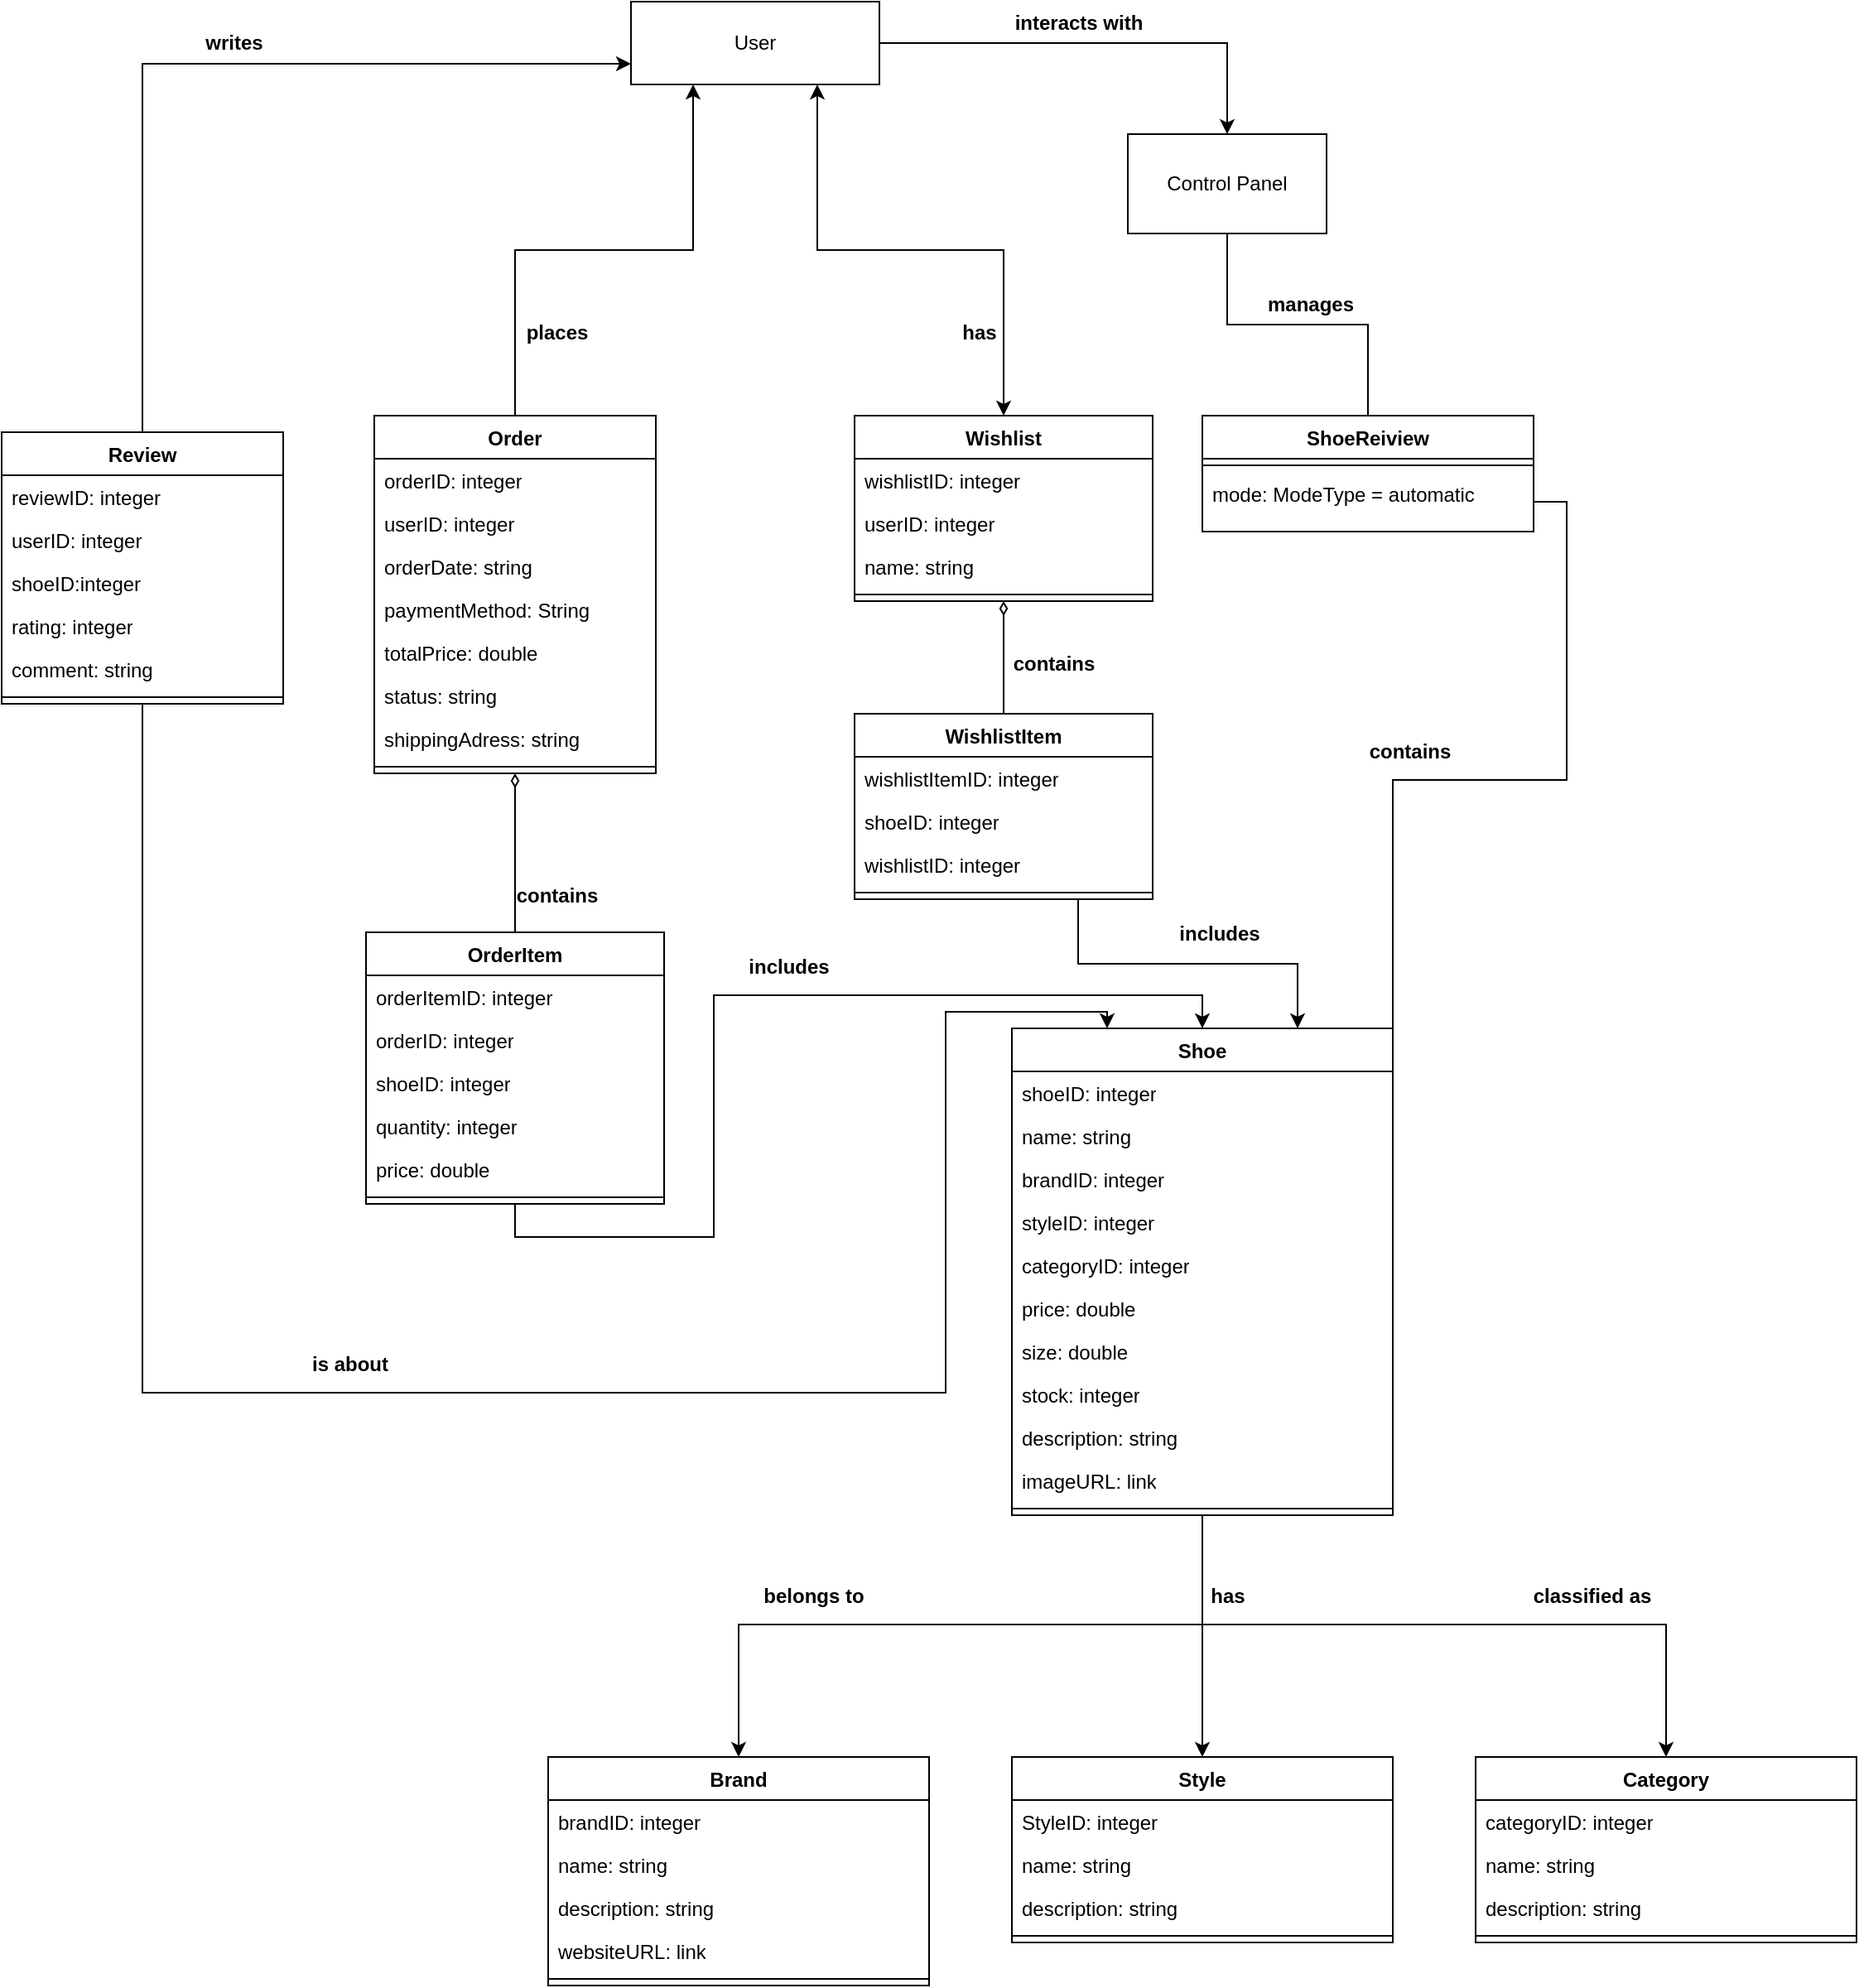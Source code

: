 <mxfile version="24.7.17">
  <diagram name="Page-1" id="9VhmyBUFAO19ocuD53nF">
    <mxGraphModel dx="2350" dy="1987" grid="1" gridSize="10" guides="1" tooltips="1" connect="1" arrows="1" fold="1" page="1" pageScale="1" pageWidth="850" pageHeight="1100" math="0" shadow="0">
      <root>
        <mxCell id="0" />
        <mxCell id="1" parent="0" />
        <mxCell id="RlhDyXideOK6bDhG_cvw-81" style="edgeStyle=orthogonalEdgeStyle;rounded=0;orthogonalLoop=1;jettySize=auto;html=1;exitX=0.25;exitY=1;exitDx=0;exitDy=0;entryX=0.5;entryY=0;entryDx=0;entryDy=0;endArrow=none;endFill=0;startArrow=classic;startFill=1;" parent="1" source="-eJ3-dVq9bIHFd1tNoxL-2" target="RlhDyXideOK6bDhG_cvw-75" edge="1">
          <mxGeometry relative="1" as="geometry" />
        </mxCell>
        <mxCell id="RlhDyXideOK6bDhG_cvw-82" style="edgeStyle=orthogonalEdgeStyle;rounded=0;orthogonalLoop=1;jettySize=auto;html=1;exitX=0.75;exitY=1;exitDx=0;exitDy=0;entryX=0.5;entryY=0;entryDx=0;entryDy=0;endArrow=classic;endFill=1;startArrow=classic;startFill=1;" parent="1" source="-eJ3-dVq9bIHFd1tNoxL-2" target="RlhDyXideOK6bDhG_cvw-69" edge="1">
          <mxGeometry relative="1" as="geometry" />
        </mxCell>
        <mxCell id="RlhDyXideOK6bDhG_cvw-127" style="edgeStyle=orthogonalEdgeStyle;rounded=0;orthogonalLoop=1;jettySize=auto;html=1;exitX=0;exitY=0.75;exitDx=0;exitDy=0;entryX=0.5;entryY=0;entryDx=0;entryDy=0;endArrow=none;endFill=0;startArrow=classic;startFill=1;" parent="1" source="-eJ3-dVq9bIHFd1tNoxL-2" target="RlhDyXideOK6bDhG_cvw-118" edge="1">
          <mxGeometry relative="1" as="geometry" />
        </mxCell>
        <mxCell id="RlhDyXideOK6bDhG_cvw-144" style="edgeStyle=orthogonalEdgeStyle;rounded=0;orthogonalLoop=1;jettySize=auto;html=1;exitX=1;exitY=0.5;exitDx=0;exitDy=0;entryX=0.5;entryY=0;entryDx=0;entryDy=0;" parent="1" source="-eJ3-dVq9bIHFd1tNoxL-2" target="-eJ3-dVq9bIHFd1tNoxL-3" edge="1">
          <mxGeometry relative="1" as="geometry" />
        </mxCell>
        <mxCell id="-eJ3-dVq9bIHFd1tNoxL-2" value="User" style="rounded=0;whiteSpace=wrap;html=1;" parent="1" vertex="1">
          <mxGeometry x="-190" y="-770" width="150" height="50" as="geometry" />
        </mxCell>
        <mxCell id="-eJ3-dVq9bIHFd1tNoxL-9" style="edgeStyle=orthogonalEdgeStyle;rounded=0;orthogonalLoop=1;jettySize=auto;html=1;exitX=0.5;exitY=1;exitDx=0;exitDy=0;entryX=0.5;entryY=0;entryDx=0;entryDy=0;endArrow=none;endFill=0;" parent="1" source="-eJ3-dVq9bIHFd1tNoxL-3" target="-eJ3-dVq9bIHFd1tNoxL-5" edge="1">
          <mxGeometry relative="1" as="geometry" />
        </mxCell>
        <mxCell id="-eJ3-dVq9bIHFd1tNoxL-3" value="Control Panel" style="rounded=0;whiteSpace=wrap;html=1;" parent="1" vertex="1">
          <mxGeometry x="110" y="-690" width="120" height="60" as="geometry" />
        </mxCell>
        <mxCell id="-eJ3-dVq9bIHFd1tNoxL-5" value="ShoeReiview" style="swimlane;fontStyle=1;align=center;verticalAlign=top;childLayout=stackLayout;horizontal=1;startSize=26;horizontalStack=0;resizeParent=1;resizeParentMax=0;resizeLast=0;collapsible=1;marginBottom=0;whiteSpace=wrap;html=1;" parent="1" vertex="1">
          <mxGeometry x="155" y="-520" width="200" height="70" as="geometry" />
        </mxCell>
        <mxCell id="-eJ3-dVq9bIHFd1tNoxL-7" value="" style="line;strokeWidth=1;fillColor=none;align=left;verticalAlign=middle;spacingTop=-1;spacingLeft=3;spacingRight=3;rotatable=0;labelPosition=right;points=[];portConstraint=eastwest;strokeColor=inherit;" parent="-eJ3-dVq9bIHFd1tNoxL-5" vertex="1">
          <mxGeometry y="26" width="200" height="8" as="geometry" />
        </mxCell>
        <mxCell id="-eJ3-dVq9bIHFd1tNoxL-8" value="mode: ModeType = automatic" style="text;strokeColor=none;fillColor=none;align=left;verticalAlign=top;spacingLeft=4;spacingRight=4;overflow=hidden;rotatable=0;points=[[0,0.5],[1,0.5]];portConstraint=eastwest;whiteSpace=wrap;html=1;" parent="-eJ3-dVq9bIHFd1tNoxL-5" vertex="1">
          <mxGeometry y="34" width="200" height="36" as="geometry" />
        </mxCell>
        <mxCell id="RlhDyXideOK6bDhG_cvw-59" style="edgeStyle=orthogonalEdgeStyle;rounded=0;orthogonalLoop=1;jettySize=auto;html=1;exitX=0.5;exitY=1;exitDx=0;exitDy=0;entryX=0.5;entryY=0;entryDx=0;entryDy=0;" parent="1" source="RlhDyXideOK6bDhG_cvw-4" target="RlhDyXideOK6bDhG_cvw-47" edge="1">
          <mxGeometry relative="1" as="geometry">
            <Array as="points">
              <mxPoint x="155" y="210" />
              <mxPoint x="-125" y="210" />
            </Array>
          </mxGeometry>
        </mxCell>
        <mxCell id="RlhDyXideOK6bDhG_cvw-60" style="edgeStyle=orthogonalEdgeStyle;rounded=0;orthogonalLoop=1;jettySize=auto;html=1;exitX=0.5;exitY=1;exitDx=0;exitDy=0;entryX=0.5;entryY=0;entryDx=0;entryDy=0;" parent="1" source="RlhDyXideOK6bDhG_cvw-4" target="RlhDyXideOK6bDhG_cvw-35" edge="1">
          <mxGeometry relative="1" as="geometry" />
        </mxCell>
        <mxCell id="RlhDyXideOK6bDhG_cvw-61" style="edgeStyle=orthogonalEdgeStyle;rounded=0;orthogonalLoop=1;jettySize=auto;html=1;exitX=0.5;exitY=1;exitDx=0;exitDy=0;entryX=0.5;entryY=0;entryDx=0;entryDy=0;" parent="1" source="RlhDyXideOK6bDhG_cvw-4" target="RlhDyXideOK6bDhG_cvw-23" edge="1">
          <mxGeometry relative="1" as="geometry">
            <Array as="points">
              <mxPoint x="155" y="210" />
              <mxPoint x="435" y="210" />
            </Array>
          </mxGeometry>
        </mxCell>
        <mxCell id="RlhDyXideOK6bDhG_cvw-135" style="edgeStyle=orthogonalEdgeStyle;rounded=0;orthogonalLoop=1;jettySize=auto;html=1;exitX=1;exitY=0;exitDx=0;exitDy=0;entryX=1;entryY=0.5;entryDx=0;entryDy=0;endArrow=none;endFill=0;startArrow=none;startFill=0;" parent="1" source="RlhDyXideOK6bDhG_cvw-4" target="-eJ3-dVq9bIHFd1tNoxL-8" edge="1">
          <mxGeometry relative="1" as="geometry" />
        </mxCell>
        <mxCell id="RlhDyXideOK6bDhG_cvw-4" value="Shoe" style="swimlane;fontStyle=1;align=center;verticalAlign=top;childLayout=stackLayout;horizontal=1;startSize=26;horizontalStack=0;resizeParent=1;resizeParentMax=0;resizeLast=0;collapsible=1;marginBottom=0;whiteSpace=wrap;html=1;" parent="1" vertex="1">
          <mxGeometry x="40" y="-150" width="230" height="294" as="geometry" />
        </mxCell>
        <mxCell id="RlhDyXideOK6bDhG_cvw-5" value="shoeID: integer" style="text;strokeColor=none;fillColor=none;align=left;verticalAlign=top;spacingLeft=4;spacingRight=4;overflow=hidden;rotatable=0;points=[[0,0.5],[1,0.5]];portConstraint=eastwest;whiteSpace=wrap;html=1;" parent="RlhDyXideOK6bDhG_cvw-4" vertex="1">
          <mxGeometry y="26" width="230" height="26" as="geometry" />
        </mxCell>
        <mxCell id="RlhDyXideOK6bDhG_cvw-13" value="name: string" style="text;strokeColor=none;fillColor=none;align=left;verticalAlign=top;spacingLeft=4;spacingRight=4;overflow=hidden;rotatable=0;points=[[0,0.5],[1,0.5]];portConstraint=eastwest;whiteSpace=wrap;html=1;" parent="RlhDyXideOK6bDhG_cvw-4" vertex="1">
          <mxGeometry y="52" width="230" height="26" as="geometry" />
        </mxCell>
        <mxCell id="RlhDyXideOK6bDhG_cvw-14" value="brandID: integer" style="text;strokeColor=none;fillColor=none;align=left;verticalAlign=top;spacingLeft=4;spacingRight=4;overflow=hidden;rotatable=0;points=[[0,0.5],[1,0.5]];portConstraint=eastwest;whiteSpace=wrap;html=1;" parent="RlhDyXideOK6bDhG_cvw-4" vertex="1">
          <mxGeometry y="78" width="230" height="26" as="geometry" />
        </mxCell>
        <mxCell id="RlhDyXideOK6bDhG_cvw-15" value="styleID: integer" style="text;strokeColor=none;fillColor=none;align=left;verticalAlign=top;spacingLeft=4;spacingRight=4;overflow=hidden;rotatable=0;points=[[0,0.5],[1,0.5]];portConstraint=eastwest;whiteSpace=wrap;html=1;" parent="RlhDyXideOK6bDhG_cvw-4" vertex="1">
          <mxGeometry y="104" width="230" height="26" as="geometry" />
        </mxCell>
        <mxCell id="RlhDyXideOK6bDhG_cvw-16" value="categoryID: integer" style="text;strokeColor=none;fillColor=none;align=left;verticalAlign=top;spacingLeft=4;spacingRight=4;overflow=hidden;rotatable=0;points=[[0,0.5],[1,0.5]];portConstraint=eastwest;whiteSpace=wrap;html=1;" parent="RlhDyXideOK6bDhG_cvw-4" vertex="1">
          <mxGeometry y="130" width="230" height="26" as="geometry" />
        </mxCell>
        <mxCell id="RlhDyXideOK6bDhG_cvw-17" value="price: double" style="text;strokeColor=none;fillColor=none;align=left;verticalAlign=top;spacingLeft=4;spacingRight=4;overflow=hidden;rotatable=0;points=[[0,0.5],[1,0.5]];portConstraint=eastwest;whiteSpace=wrap;html=1;" parent="RlhDyXideOK6bDhG_cvw-4" vertex="1">
          <mxGeometry y="156" width="230" height="26" as="geometry" />
        </mxCell>
        <mxCell id="RlhDyXideOK6bDhG_cvw-18" value="size: double" style="text;strokeColor=none;fillColor=none;align=left;verticalAlign=top;spacingLeft=4;spacingRight=4;overflow=hidden;rotatable=0;points=[[0,0.5],[1,0.5]];portConstraint=eastwest;whiteSpace=wrap;html=1;" parent="RlhDyXideOK6bDhG_cvw-4" vertex="1">
          <mxGeometry y="182" width="230" height="26" as="geometry" />
        </mxCell>
        <mxCell id="RlhDyXideOK6bDhG_cvw-19" value="stock: integer" style="text;strokeColor=none;fillColor=none;align=left;verticalAlign=top;spacingLeft=4;spacingRight=4;overflow=hidden;rotatable=0;points=[[0,0.5],[1,0.5]];portConstraint=eastwest;whiteSpace=wrap;html=1;" parent="RlhDyXideOK6bDhG_cvw-4" vertex="1">
          <mxGeometry y="208" width="230" height="26" as="geometry" />
        </mxCell>
        <mxCell id="RlhDyXideOK6bDhG_cvw-20" value="description: string" style="text;strokeColor=none;fillColor=none;align=left;verticalAlign=top;spacingLeft=4;spacingRight=4;overflow=hidden;rotatable=0;points=[[0,0.5],[1,0.5]];portConstraint=eastwest;whiteSpace=wrap;html=1;" parent="RlhDyXideOK6bDhG_cvw-4" vertex="1">
          <mxGeometry y="234" width="230" height="26" as="geometry" />
        </mxCell>
        <mxCell id="RlhDyXideOK6bDhG_cvw-21" value="imageURL: link" style="text;strokeColor=none;fillColor=none;align=left;verticalAlign=top;spacingLeft=4;spacingRight=4;overflow=hidden;rotatable=0;points=[[0,0.5],[1,0.5]];portConstraint=eastwest;whiteSpace=wrap;html=1;" parent="RlhDyXideOK6bDhG_cvw-4" vertex="1">
          <mxGeometry y="260" width="230" height="26" as="geometry" />
        </mxCell>
        <mxCell id="RlhDyXideOK6bDhG_cvw-6" value="" style="line;strokeWidth=1;fillColor=none;align=left;verticalAlign=middle;spacingTop=-1;spacingLeft=3;spacingRight=3;rotatable=0;labelPosition=right;points=[];portConstraint=eastwest;strokeColor=inherit;" parent="RlhDyXideOK6bDhG_cvw-4" vertex="1">
          <mxGeometry y="286" width="230" height="8" as="geometry" />
        </mxCell>
        <mxCell id="RlhDyXideOK6bDhG_cvw-9" value="contains" style="text;align=center;fontStyle=1;verticalAlign=middle;spacingLeft=3;spacingRight=3;strokeColor=none;rotatable=0;points=[[0,0.5],[1,0.5]];portConstraint=eastwest;html=1;" parent="1" vertex="1">
          <mxGeometry x="240" y="-330" width="80" height="26" as="geometry" />
        </mxCell>
        <mxCell id="RlhDyXideOK6bDhG_cvw-11" value="manages" style="text;align=center;fontStyle=1;verticalAlign=middle;spacingLeft=3;spacingRight=3;strokeColor=none;rotatable=0;points=[[0,0.5],[1,0.5]];portConstraint=eastwest;html=1;" parent="1" vertex="1">
          <mxGeometry x="180" y="-600" width="80" height="26" as="geometry" />
        </mxCell>
        <mxCell id="RlhDyXideOK6bDhG_cvw-23" value="Category" style="swimlane;fontStyle=1;align=center;verticalAlign=top;childLayout=stackLayout;horizontal=1;startSize=26;horizontalStack=0;resizeParent=1;resizeParentMax=0;resizeLast=0;collapsible=1;marginBottom=0;whiteSpace=wrap;html=1;" parent="1" vertex="1">
          <mxGeometry x="320" y="290" width="230" height="112" as="geometry" />
        </mxCell>
        <mxCell id="RlhDyXideOK6bDhG_cvw-24" value="categoryID: integer" style="text;strokeColor=none;fillColor=none;align=left;verticalAlign=top;spacingLeft=4;spacingRight=4;overflow=hidden;rotatable=0;points=[[0,0.5],[1,0.5]];portConstraint=eastwest;whiteSpace=wrap;html=1;" parent="RlhDyXideOK6bDhG_cvw-23" vertex="1">
          <mxGeometry y="26" width="230" height="26" as="geometry" />
        </mxCell>
        <mxCell id="RlhDyXideOK6bDhG_cvw-25" value="name: string" style="text;strokeColor=none;fillColor=none;align=left;verticalAlign=top;spacingLeft=4;spacingRight=4;overflow=hidden;rotatable=0;points=[[0,0.5],[1,0.5]];portConstraint=eastwest;whiteSpace=wrap;html=1;" parent="RlhDyXideOK6bDhG_cvw-23" vertex="1">
          <mxGeometry y="52" width="230" height="26" as="geometry" />
        </mxCell>
        <mxCell id="RlhDyXideOK6bDhG_cvw-32" value="description: string" style="text;strokeColor=none;fillColor=none;align=left;verticalAlign=top;spacingLeft=4;spacingRight=4;overflow=hidden;rotatable=0;points=[[0,0.5],[1,0.5]];portConstraint=eastwest;whiteSpace=wrap;html=1;" parent="RlhDyXideOK6bDhG_cvw-23" vertex="1">
          <mxGeometry y="78" width="230" height="26" as="geometry" />
        </mxCell>
        <mxCell id="RlhDyXideOK6bDhG_cvw-34" value="" style="line;strokeWidth=1;fillColor=none;align=left;verticalAlign=middle;spacingTop=-1;spacingLeft=3;spacingRight=3;rotatable=0;labelPosition=right;points=[];portConstraint=eastwest;strokeColor=inherit;" parent="RlhDyXideOK6bDhG_cvw-23" vertex="1">
          <mxGeometry y="104" width="230" height="8" as="geometry" />
        </mxCell>
        <mxCell id="RlhDyXideOK6bDhG_cvw-35" value="Style" style="swimlane;fontStyle=1;align=center;verticalAlign=top;childLayout=stackLayout;horizontal=1;startSize=26;horizontalStack=0;resizeParent=1;resizeParentMax=0;resizeLast=0;collapsible=1;marginBottom=0;whiteSpace=wrap;html=1;" parent="1" vertex="1">
          <mxGeometry x="40" y="290" width="230" height="112" as="geometry" />
        </mxCell>
        <mxCell id="RlhDyXideOK6bDhG_cvw-36" value="StyleID: integer" style="text;strokeColor=none;fillColor=none;align=left;verticalAlign=top;spacingLeft=4;spacingRight=4;overflow=hidden;rotatable=0;points=[[0,0.5],[1,0.5]];portConstraint=eastwest;whiteSpace=wrap;html=1;" parent="RlhDyXideOK6bDhG_cvw-35" vertex="1">
          <mxGeometry y="26" width="230" height="26" as="geometry" />
        </mxCell>
        <mxCell id="RlhDyXideOK6bDhG_cvw-37" value="name: string" style="text;strokeColor=none;fillColor=none;align=left;verticalAlign=top;spacingLeft=4;spacingRight=4;overflow=hidden;rotatable=0;points=[[0,0.5],[1,0.5]];portConstraint=eastwest;whiteSpace=wrap;html=1;" parent="RlhDyXideOK6bDhG_cvw-35" vertex="1">
          <mxGeometry y="52" width="230" height="26" as="geometry" />
        </mxCell>
        <mxCell id="RlhDyXideOK6bDhG_cvw-38" value="description: string" style="text;strokeColor=none;fillColor=none;align=left;verticalAlign=top;spacingLeft=4;spacingRight=4;overflow=hidden;rotatable=0;points=[[0,0.5],[1,0.5]];portConstraint=eastwest;whiteSpace=wrap;html=1;" parent="RlhDyXideOK6bDhG_cvw-35" vertex="1">
          <mxGeometry y="78" width="230" height="26" as="geometry" />
        </mxCell>
        <mxCell id="RlhDyXideOK6bDhG_cvw-46" value="" style="line;strokeWidth=1;fillColor=none;align=left;verticalAlign=middle;spacingTop=-1;spacingLeft=3;spacingRight=3;rotatable=0;labelPosition=right;points=[];portConstraint=eastwest;strokeColor=inherit;" parent="RlhDyXideOK6bDhG_cvw-35" vertex="1">
          <mxGeometry y="104" width="230" height="8" as="geometry" />
        </mxCell>
        <mxCell id="RlhDyXideOK6bDhG_cvw-47" value="Brand" style="swimlane;fontStyle=1;align=center;verticalAlign=top;childLayout=stackLayout;horizontal=1;startSize=26;horizontalStack=0;resizeParent=1;resizeParentMax=0;resizeLast=0;collapsible=1;marginBottom=0;whiteSpace=wrap;html=1;" parent="1" vertex="1">
          <mxGeometry x="-240" y="290" width="230" height="138" as="geometry" />
        </mxCell>
        <mxCell id="RlhDyXideOK6bDhG_cvw-48" value="brandID: integer&amp;nbsp;" style="text;strokeColor=none;fillColor=none;align=left;verticalAlign=top;spacingLeft=4;spacingRight=4;overflow=hidden;rotatable=0;points=[[0,0.5],[1,0.5]];portConstraint=eastwest;whiteSpace=wrap;html=1;" parent="RlhDyXideOK6bDhG_cvw-47" vertex="1">
          <mxGeometry y="26" width="230" height="26" as="geometry" />
        </mxCell>
        <mxCell id="RlhDyXideOK6bDhG_cvw-49" value="name: string" style="text;strokeColor=none;fillColor=none;align=left;verticalAlign=top;spacingLeft=4;spacingRight=4;overflow=hidden;rotatable=0;points=[[0,0.5],[1,0.5]];portConstraint=eastwest;whiteSpace=wrap;html=1;" parent="RlhDyXideOK6bDhG_cvw-47" vertex="1">
          <mxGeometry y="52" width="230" height="26" as="geometry" />
        </mxCell>
        <mxCell id="RlhDyXideOK6bDhG_cvw-50" value="description: string" style="text;strokeColor=none;fillColor=none;align=left;verticalAlign=top;spacingLeft=4;spacingRight=4;overflow=hidden;rotatable=0;points=[[0,0.5],[1,0.5]];portConstraint=eastwest;whiteSpace=wrap;html=1;" parent="RlhDyXideOK6bDhG_cvw-47" vertex="1">
          <mxGeometry y="78" width="230" height="26" as="geometry" />
        </mxCell>
        <mxCell id="RlhDyXideOK6bDhG_cvw-51" value="websiteURL: link" style="text;strokeColor=none;fillColor=none;align=left;verticalAlign=top;spacingLeft=4;spacingRight=4;overflow=hidden;rotatable=0;points=[[0,0.5],[1,0.5]];portConstraint=eastwest;whiteSpace=wrap;html=1;" parent="RlhDyXideOK6bDhG_cvw-47" vertex="1">
          <mxGeometry y="104" width="230" height="26" as="geometry" />
        </mxCell>
        <mxCell id="RlhDyXideOK6bDhG_cvw-58" value="" style="line;strokeWidth=1;fillColor=none;align=left;verticalAlign=middle;spacingTop=-1;spacingLeft=3;spacingRight=3;rotatable=0;labelPosition=right;points=[];portConstraint=eastwest;strokeColor=inherit;" parent="RlhDyXideOK6bDhG_cvw-47" vertex="1">
          <mxGeometry y="130" width="230" height="8" as="geometry" />
        </mxCell>
        <mxCell id="RlhDyXideOK6bDhG_cvw-62" value="has" style="text;align=center;fontStyle=1;verticalAlign=middle;spacingLeft=3;spacingRight=3;strokeColor=none;rotatable=0;points=[[0,0.5],[1,0.5]];portConstraint=eastwest;html=1;" parent="1" vertex="1">
          <mxGeometry x="130" y="180" width="80" height="26" as="geometry" />
        </mxCell>
        <mxCell id="RlhDyXideOK6bDhG_cvw-63" value="belongs to" style="text;align=center;fontStyle=1;verticalAlign=middle;spacingLeft=3;spacingRight=3;strokeColor=none;rotatable=0;points=[[0,0.5],[1,0.5]];portConstraint=eastwest;html=1;" parent="1" vertex="1">
          <mxGeometry x="-120" y="180" width="80" height="26" as="geometry" />
        </mxCell>
        <mxCell id="RlhDyXideOK6bDhG_cvw-64" value="classified as" style="text;align=center;fontStyle=1;verticalAlign=middle;spacingLeft=3;spacingRight=3;strokeColor=none;rotatable=0;points=[[0,0.5],[1,0.5]];portConstraint=eastwest;html=1;" parent="1" vertex="1">
          <mxGeometry x="350" y="180" width="80" height="26" as="geometry" />
        </mxCell>
        <mxCell id="RlhDyXideOK6bDhG_cvw-98" style="edgeStyle=orthogonalEdgeStyle;rounded=0;orthogonalLoop=1;jettySize=auto;html=1;exitX=0.5;exitY=1;exitDx=0;exitDy=0;entryX=0.5;entryY=0;entryDx=0;entryDy=0;endArrow=none;endFill=0;startArrow=diamondThin;startFill=0;" parent="1" source="RlhDyXideOK6bDhG_cvw-69" target="RlhDyXideOK6bDhG_cvw-93" edge="1">
          <mxGeometry relative="1" as="geometry" />
        </mxCell>
        <mxCell id="RlhDyXideOK6bDhG_cvw-69" value="Wishlist" style="swimlane;fontStyle=1;align=center;verticalAlign=top;childLayout=stackLayout;horizontal=1;startSize=26;horizontalStack=0;resizeParent=1;resizeParentMax=0;resizeLast=0;collapsible=1;marginBottom=0;whiteSpace=wrap;html=1;" parent="1" vertex="1">
          <mxGeometry x="-55" y="-520" width="180" height="112" as="geometry" />
        </mxCell>
        <mxCell id="RlhDyXideOK6bDhG_cvw-70" value="wishlistID: integer" style="text;strokeColor=none;fillColor=none;align=left;verticalAlign=top;spacingLeft=4;spacingRight=4;overflow=hidden;rotatable=0;points=[[0,0.5],[1,0.5]];portConstraint=eastwest;whiteSpace=wrap;html=1;" parent="RlhDyXideOK6bDhG_cvw-69" vertex="1">
          <mxGeometry y="26" width="180" height="26" as="geometry" />
        </mxCell>
        <mxCell id="RlhDyXideOK6bDhG_cvw-71" value="userID: integer" style="text;strokeColor=none;fillColor=none;align=left;verticalAlign=top;spacingLeft=4;spacingRight=4;overflow=hidden;rotatable=0;points=[[0,0.5],[1,0.5]];portConstraint=eastwest;whiteSpace=wrap;html=1;" parent="RlhDyXideOK6bDhG_cvw-69" vertex="1">
          <mxGeometry y="52" width="180" height="26" as="geometry" />
        </mxCell>
        <mxCell id="RlhDyXideOK6bDhG_cvw-72" value="name: string" style="text;strokeColor=none;fillColor=none;align=left;verticalAlign=top;spacingLeft=4;spacingRight=4;overflow=hidden;rotatable=0;points=[[0,0.5],[1,0.5]];portConstraint=eastwest;whiteSpace=wrap;html=1;" parent="RlhDyXideOK6bDhG_cvw-69" vertex="1">
          <mxGeometry y="78" width="180" height="26" as="geometry" />
        </mxCell>
        <mxCell id="RlhDyXideOK6bDhG_cvw-74" value="" style="line;strokeWidth=1;fillColor=none;align=left;verticalAlign=middle;spacingTop=-1;spacingLeft=3;spacingRight=3;rotatable=0;labelPosition=right;points=[];portConstraint=eastwest;strokeColor=inherit;" parent="RlhDyXideOK6bDhG_cvw-69" vertex="1">
          <mxGeometry y="104" width="180" height="8" as="geometry" />
        </mxCell>
        <mxCell id="RlhDyXideOK6bDhG_cvw-107" style="edgeStyle=orthogonalEdgeStyle;rounded=0;orthogonalLoop=1;jettySize=auto;html=1;exitX=0.5;exitY=1;exitDx=0;exitDy=0;entryX=0.5;entryY=0;entryDx=0;entryDy=0;startArrow=diamondThin;startFill=0;endArrow=none;endFill=0;" parent="1" source="RlhDyXideOK6bDhG_cvw-75" target="RlhDyXideOK6bDhG_cvw-101" edge="1">
          <mxGeometry relative="1" as="geometry" />
        </mxCell>
        <mxCell id="RlhDyXideOK6bDhG_cvw-75" value="Order" style="swimlane;fontStyle=1;align=center;verticalAlign=top;childLayout=stackLayout;horizontal=1;startSize=26;horizontalStack=0;resizeParent=1;resizeParentMax=0;resizeLast=0;collapsible=1;marginBottom=0;whiteSpace=wrap;html=1;" parent="1" vertex="1">
          <mxGeometry x="-345" y="-520" width="170" height="216" as="geometry" />
        </mxCell>
        <mxCell id="RlhDyXideOK6bDhG_cvw-76" value="orderID: integer" style="text;strokeColor=none;fillColor=none;align=left;verticalAlign=top;spacingLeft=4;spacingRight=4;overflow=hidden;rotatable=0;points=[[0,0.5],[1,0.5]];portConstraint=eastwest;whiteSpace=wrap;html=1;" parent="RlhDyXideOK6bDhG_cvw-75" vertex="1">
          <mxGeometry y="26" width="170" height="26" as="geometry" />
        </mxCell>
        <mxCell id="RlhDyXideOK6bDhG_cvw-77" value="userID: integer" style="text;strokeColor=none;fillColor=none;align=left;verticalAlign=top;spacingLeft=4;spacingRight=4;overflow=hidden;rotatable=0;points=[[0,0.5],[1,0.5]];portConstraint=eastwest;whiteSpace=wrap;html=1;" parent="RlhDyXideOK6bDhG_cvw-75" vertex="1">
          <mxGeometry y="52" width="170" height="26" as="geometry" />
        </mxCell>
        <mxCell id="RlhDyXideOK6bDhG_cvw-78" value="orderDate: string" style="text;strokeColor=none;fillColor=none;align=left;verticalAlign=top;spacingLeft=4;spacingRight=4;overflow=hidden;rotatable=0;points=[[0,0.5],[1,0.5]];portConstraint=eastwest;whiteSpace=wrap;html=1;" parent="RlhDyXideOK6bDhG_cvw-75" vertex="1">
          <mxGeometry y="78" width="170" height="26" as="geometry" />
        </mxCell>
        <mxCell id="RlhDyXideOK6bDhG_cvw-87" value="paymentMethod: String" style="text;strokeColor=none;fillColor=none;align=left;verticalAlign=top;spacingLeft=4;spacingRight=4;overflow=hidden;rotatable=0;points=[[0,0.5],[1,0.5]];portConstraint=eastwest;whiteSpace=wrap;html=1;" parent="RlhDyXideOK6bDhG_cvw-75" vertex="1">
          <mxGeometry y="104" width="170" height="26" as="geometry" />
        </mxCell>
        <mxCell id="RlhDyXideOK6bDhG_cvw-89" value="totalPrice: double" style="text;strokeColor=none;fillColor=none;align=left;verticalAlign=top;spacingLeft=4;spacingRight=4;overflow=hidden;rotatable=0;points=[[0,0.5],[1,0.5]];portConstraint=eastwest;whiteSpace=wrap;html=1;" parent="RlhDyXideOK6bDhG_cvw-75" vertex="1">
          <mxGeometry y="130" width="170" height="26" as="geometry" />
        </mxCell>
        <mxCell id="RlhDyXideOK6bDhG_cvw-90" value="status: string" style="text;strokeColor=none;fillColor=none;align=left;verticalAlign=top;spacingLeft=4;spacingRight=4;overflow=hidden;rotatable=0;points=[[0,0.5],[1,0.5]];portConstraint=eastwest;whiteSpace=wrap;html=1;" parent="RlhDyXideOK6bDhG_cvw-75" vertex="1">
          <mxGeometry y="156" width="170" height="26" as="geometry" />
        </mxCell>
        <mxCell id="RlhDyXideOK6bDhG_cvw-79" value="shippingAdress: string" style="text;strokeColor=none;fillColor=none;align=left;verticalAlign=top;spacingLeft=4;spacingRight=4;overflow=hidden;rotatable=0;points=[[0,0.5],[1,0.5]];portConstraint=eastwest;whiteSpace=wrap;html=1;" parent="RlhDyXideOK6bDhG_cvw-75" vertex="1">
          <mxGeometry y="182" width="170" height="26" as="geometry" />
        </mxCell>
        <mxCell id="RlhDyXideOK6bDhG_cvw-80" value="" style="line;strokeWidth=1;fillColor=none;align=left;verticalAlign=middle;spacingTop=-1;spacingLeft=3;spacingRight=3;rotatable=0;labelPosition=right;points=[];portConstraint=eastwest;strokeColor=inherit;" parent="RlhDyXideOK6bDhG_cvw-75" vertex="1">
          <mxGeometry y="208" width="170" height="8" as="geometry" />
        </mxCell>
        <mxCell id="RlhDyXideOK6bDhG_cvw-84" value="has" style="text;align=center;fontStyle=1;verticalAlign=middle;spacingLeft=3;spacingRight=3;strokeColor=none;rotatable=0;points=[[0,0.5],[1,0.5]];portConstraint=eastwest;html=1;" parent="1" vertex="1">
          <mxGeometry y="-580" width="40" height="20" as="geometry" />
        </mxCell>
        <mxCell id="RlhDyXideOK6bDhG_cvw-85" value="places" style="text;align=center;fontStyle=1;verticalAlign=middle;spacingLeft=3;spacingRight=3;strokeColor=none;rotatable=0;points=[[0,0.5],[1,0.5]];portConstraint=eastwest;html=1;" parent="1" vertex="1">
          <mxGeometry x="-275" y="-583" width="80" height="26" as="geometry" />
        </mxCell>
        <mxCell id="RlhDyXideOK6bDhG_cvw-142" style="edgeStyle=orthogonalEdgeStyle;rounded=0;orthogonalLoop=1;jettySize=auto;html=1;exitX=0.75;exitY=1;exitDx=0;exitDy=0;entryX=0.75;entryY=0;entryDx=0;entryDy=0;" parent="1" source="RlhDyXideOK6bDhG_cvw-93" target="RlhDyXideOK6bDhG_cvw-4" edge="1">
          <mxGeometry relative="1" as="geometry" />
        </mxCell>
        <mxCell id="RlhDyXideOK6bDhG_cvw-93" value="WishlistItem" style="swimlane;fontStyle=1;align=center;verticalAlign=top;childLayout=stackLayout;horizontal=1;startSize=26;horizontalStack=0;resizeParent=1;resizeParentMax=0;resizeLast=0;collapsible=1;marginBottom=0;whiteSpace=wrap;html=1;" parent="1" vertex="1">
          <mxGeometry x="-55" y="-340" width="180" height="112" as="geometry" />
        </mxCell>
        <mxCell id="RlhDyXideOK6bDhG_cvw-94" value="wishlistItemID: integer" style="text;strokeColor=none;fillColor=none;align=left;verticalAlign=top;spacingLeft=4;spacingRight=4;overflow=hidden;rotatable=0;points=[[0,0.5],[1,0.5]];portConstraint=eastwest;whiteSpace=wrap;html=1;" parent="RlhDyXideOK6bDhG_cvw-93" vertex="1">
          <mxGeometry y="26" width="180" height="26" as="geometry" />
        </mxCell>
        <mxCell id="RlhDyXideOK6bDhG_cvw-95" value="shoeID: integer" style="text;strokeColor=none;fillColor=none;align=left;verticalAlign=top;spacingLeft=4;spacingRight=4;overflow=hidden;rotatable=0;points=[[0,0.5],[1,0.5]];portConstraint=eastwest;whiteSpace=wrap;html=1;" parent="RlhDyXideOK6bDhG_cvw-93" vertex="1">
          <mxGeometry y="52" width="180" height="26" as="geometry" />
        </mxCell>
        <mxCell id="RlhDyXideOK6bDhG_cvw-96" value="wishlistID: integer" style="text;strokeColor=none;fillColor=none;align=left;verticalAlign=top;spacingLeft=4;spacingRight=4;overflow=hidden;rotatable=0;points=[[0,0.5],[1,0.5]];portConstraint=eastwest;whiteSpace=wrap;html=1;" parent="RlhDyXideOK6bDhG_cvw-93" vertex="1">
          <mxGeometry y="78" width="180" height="26" as="geometry" />
        </mxCell>
        <mxCell id="RlhDyXideOK6bDhG_cvw-97" value="" style="line;strokeWidth=1;fillColor=none;align=left;verticalAlign=middle;spacingTop=-1;spacingLeft=3;spacingRight=3;rotatable=0;labelPosition=right;points=[];portConstraint=eastwest;strokeColor=inherit;" parent="RlhDyXideOK6bDhG_cvw-93" vertex="1">
          <mxGeometry y="104" width="180" height="8" as="geometry" />
        </mxCell>
        <mxCell id="RlhDyXideOK6bDhG_cvw-99" value="contains" style="text;align=center;fontStyle=1;verticalAlign=middle;spacingLeft=3;spacingRight=3;strokeColor=none;rotatable=0;points=[[0,0.5],[1,0.5]];portConstraint=eastwest;html=1;" parent="1" vertex="1">
          <mxGeometry x="45" y="-380" width="40" height="20" as="geometry" />
        </mxCell>
        <mxCell id="RlhDyXideOK6bDhG_cvw-139" style="edgeStyle=orthogonalEdgeStyle;rounded=0;orthogonalLoop=1;jettySize=auto;html=1;exitX=0.5;exitY=1;exitDx=0;exitDy=0;entryX=0.5;entryY=0;entryDx=0;entryDy=0;" parent="1" source="RlhDyXideOK6bDhG_cvw-101" target="RlhDyXideOK6bDhG_cvw-4" edge="1">
          <mxGeometry relative="1" as="geometry">
            <Array as="points">
              <mxPoint x="-260" y="-24" />
              <mxPoint x="-140" y="-24" />
              <mxPoint x="-140" y="-170" />
              <mxPoint x="155" y="-170" />
            </Array>
          </mxGeometry>
        </mxCell>
        <mxCell id="RlhDyXideOK6bDhG_cvw-101" value="OrderItem" style="swimlane;fontStyle=1;align=center;verticalAlign=top;childLayout=stackLayout;horizontal=1;startSize=26;horizontalStack=0;resizeParent=1;resizeParentMax=0;resizeLast=0;collapsible=1;marginBottom=0;whiteSpace=wrap;html=1;" parent="1" vertex="1">
          <mxGeometry x="-350" y="-208" width="180" height="164" as="geometry" />
        </mxCell>
        <mxCell id="RlhDyXideOK6bDhG_cvw-102" value="orderItemID: integer" style="text;strokeColor=none;fillColor=none;align=left;verticalAlign=top;spacingLeft=4;spacingRight=4;overflow=hidden;rotatable=0;points=[[0,0.5],[1,0.5]];portConstraint=eastwest;whiteSpace=wrap;html=1;" parent="RlhDyXideOK6bDhG_cvw-101" vertex="1">
          <mxGeometry y="26" width="180" height="26" as="geometry" />
        </mxCell>
        <mxCell id="RlhDyXideOK6bDhG_cvw-103" value="orderID: integer" style="text;strokeColor=none;fillColor=none;align=left;verticalAlign=top;spacingLeft=4;spacingRight=4;overflow=hidden;rotatable=0;points=[[0,0.5],[1,0.5]];portConstraint=eastwest;whiteSpace=wrap;html=1;" parent="RlhDyXideOK6bDhG_cvw-101" vertex="1">
          <mxGeometry y="52" width="180" height="26" as="geometry" />
        </mxCell>
        <mxCell id="RlhDyXideOK6bDhG_cvw-104" value="shoeID: integer" style="text;strokeColor=none;fillColor=none;align=left;verticalAlign=top;spacingLeft=4;spacingRight=4;overflow=hidden;rotatable=0;points=[[0,0.5],[1,0.5]];portConstraint=eastwest;whiteSpace=wrap;html=1;" parent="RlhDyXideOK6bDhG_cvw-101" vertex="1">
          <mxGeometry y="78" width="180" height="26" as="geometry" />
        </mxCell>
        <mxCell id="RlhDyXideOK6bDhG_cvw-108" value="quantity: integer" style="text;strokeColor=none;fillColor=none;align=left;verticalAlign=top;spacingLeft=4;spacingRight=4;overflow=hidden;rotatable=0;points=[[0,0.5],[1,0.5]];portConstraint=eastwest;whiteSpace=wrap;html=1;" parent="RlhDyXideOK6bDhG_cvw-101" vertex="1">
          <mxGeometry y="104" width="180" height="26" as="geometry" />
        </mxCell>
        <mxCell id="RlhDyXideOK6bDhG_cvw-109" value="price: double" style="text;strokeColor=none;fillColor=none;align=left;verticalAlign=top;spacingLeft=4;spacingRight=4;overflow=hidden;rotatable=0;points=[[0,0.5],[1,0.5]];portConstraint=eastwest;whiteSpace=wrap;html=1;" parent="RlhDyXideOK6bDhG_cvw-101" vertex="1">
          <mxGeometry y="130" width="180" height="26" as="geometry" />
        </mxCell>
        <mxCell id="RlhDyXideOK6bDhG_cvw-105" value="" style="line;strokeWidth=1;fillColor=none;align=left;verticalAlign=middle;spacingTop=-1;spacingLeft=3;spacingRight=3;rotatable=0;labelPosition=right;points=[];portConstraint=eastwest;strokeColor=inherit;" parent="RlhDyXideOK6bDhG_cvw-101" vertex="1">
          <mxGeometry y="156" width="180" height="8" as="geometry" />
        </mxCell>
        <mxCell id="RlhDyXideOK6bDhG_cvw-110" value="contains" style="text;align=center;fontStyle=1;verticalAlign=middle;spacingLeft=3;spacingRight=3;strokeColor=none;rotatable=0;points=[[0,0.5],[1,0.5]];portConstraint=eastwest;html=1;" parent="1" vertex="1">
          <mxGeometry x="-255" y="-240" width="40" height="20" as="geometry" />
        </mxCell>
        <mxCell id="RlhDyXideOK6bDhG_cvw-116" value="includes" style="text;align=center;fontStyle=1;verticalAlign=middle;spacingLeft=3;spacingRight=3;strokeColor=none;rotatable=0;points=[[0,0.5],[1,0.5]];portConstraint=eastwest;html=1;" parent="1" vertex="1">
          <mxGeometry x="-135" y="-200" width="80" height="26" as="geometry" />
        </mxCell>
        <mxCell id="RlhDyXideOK6bDhG_cvw-146" style="edgeStyle=orthogonalEdgeStyle;rounded=0;orthogonalLoop=1;jettySize=auto;html=1;exitX=0.5;exitY=1;exitDx=0;exitDy=0;entryX=0.25;entryY=0;entryDx=0;entryDy=0;" parent="1" source="RlhDyXideOK6bDhG_cvw-118" target="RlhDyXideOK6bDhG_cvw-4" edge="1">
          <mxGeometry relative="1" as="geometry">
            <Array as="points">
              <mxPoint x="-485" y="70" />
              <mxPoint y="70" />
              <mxPoint y="-160" />
              <mxPoint x="97" y="-160" />
            </Array>
          </mxGeometry>
        </mxCell>
        <mxCell id="RlhDyXideOK6bDhG_cvw-118" value="Review" style="swimlane;fontStyle=1;align=center;verticalAlign=top;childLayout=stackLayout;horizontal=1;startSize=26;horizontalStack=0;resizeParent=1;resizeParentMax=0;resizeLast=0;collapsible=1;marginBottom=0;whiteSpace=wrap;html=1;" parent="1" vertex="1">
          <mxGeometry x="-570" y="-510" width="170" height="164" as="geometry" />
        </mxCell>
        <mxCell id="RlhDyXideOK6bDhG_cvw-119" value="reviewID: integer" style="text;strokeColor=none;fillColor=none;align=left;verticalAlign=top;spacingLeft=4;spacingRight=4;overflow=hidden;rotatable=0;points=[[0,0.5],[1,0.5]];portConstraint=eastwest;whiteSpace=wrap;html=1;" parent="RlhDyXideOK6bDhG_cvw-118" vertex="1">
          <mxGeometry y="26" width="170" height="26" as="geometry" />
        </mxCell>
        <mxCell id="RlhDyXideOK6bDhG_cvw-120" value="userID: integer" style="text;strokeColor=none;fillColor=none;align=left;verticalAlign=top;spacingLeft=4;spacingRight=4;overflow=hidden;rotatable=0;points=[[0,0.5],[1,0.5]];portConstraint=eastwest;whiteSpace=wrap;html=1;" parent="RlhDyXideOK6bDhG_cvw-118" vertex="1">
          <mxGeometry y="52" width="170" height="26" as="geometry" />
        </mxCell>
        <mxCell id="RlhDyXideOK6bDhG_cvw-121" value="shoeID:integer" style="text;strokeColor=none;fillColor=none;align=left;verticalAlign=top;spacingLeft=4;spacingRight=4;overflow=hidden;rotatable=0;points=[[0,0.5],[1,0.5]];portConstraint=eastwest;whiteSpace=wrap;html=1;" parent="RlhDyXideOK6bDhG_cvw-118" vertex="1">
          <mxGeometry y="78" width="170" height="26" as="geometry" />
        </mxCell>
        <mxCell id="RlhDyXideOK6bDhG_cvw-122" value="rating: integer" style="text;strokeColor=none;fillColor=none;align=left;verticalAlign=top;spacingLeft=4;spacingRight=4;overflow=hidden;rotatable=0;points=[[0,0.5],[1,0.5]];portConstraint=eastwest;whiteSpace=wrap;html=1;" parent="RlhDyXideOK6bDhG_cvw-118" vertex="1">
          <mxGeometry y="104" width="170" height="26" as="geometry" />
        </mxCell>
        <mxCell id="RlhDyXideOK6bDhG_cvw-123" value="comment: string" style="text;strokeColor=none;fillColor=none;align=left;verticalAlign=top;spacingLeft=4;spacingRight=4;overflow=hidden;rotatable=0;points=[[0,0.5],[1,0.5]];portConstraint=eastwest;whiteSpace=wrap;html=1;" parent="RlhDyXideOK6bDhG_cvw-118" vertex="1">
          <mxGeometry y="130" width="170" height="26" as="geometry" />
        </mxCell>
        <mxCell id="RlhDyXideOK6bDhG_cvw-126" value="" style="line;strokeWidth=1;fillColor=none;align=left;verticalAlign=middle;spacingTop=-1;spacingLeft=3;spacingRight=3;rotatable=0;labelPosition=right;points=[];portConstraint=eastwest;strokeColor=inherit;" parent="RlhDyXideOK6bDhG_cvw-118" vertex="1">
          <mxGeometry y="156" width="170" height="8" as="geometry" />
        </mxCell>
        <mxCell id="RlhDyXideOK6bDhG_cvw-128" value="writes" style="text;align=center;fontStyle=1;verticalAlign=middle;spacingLeft=3;spacingRight=3;strokeColor=none;rotatable=0;points=[[0,0.5],[1,0.5]];portConstraint=eastwest;html=1;" parent="1" vertex="1">
          <mxGeometry x="-470" y="-758" width="80" height="26" as="geometry" />
        </mxCell>
        <mxCell id="RlhDyXideOK6bDhG_cvw-143" value="includes" style="text;align=center;fontStyle=1;verticalAlign=middle;spacingLeft=3;spacingRight=3;strokeColor=none;rotatable=0;points=[[0,0.5],[1,0.5]];portConstraint=eastwest;html=1;" parent="1" vertex="1">
          <mxGeometry x="125" y="-220" width="80" height="26" as="geometry" />
        </mxCell>
        <mxCell id="RlhDyXideOK6bDhG_cvw-145" value="interacts with" style="text;align=center;fontStyle=1;verticalAlign=middle;spacingLeft=3;spacingRight=3;strokeColor=none;rotatable=0;points=[[0,0.5],[1,0.5]];portConstraint=eastwest;html=1;" parent="1" vertex="1">
          <mxGeometry x="40" y="-770" width="80" height="26" as="geometry" />
        </mxCell>
        <mxCell id="RlhDyXideOK6bDhG_cvw-147" value="is about" style="text;align=center;fontStyle=1;verticalAlign=middle;spacingLeft=3;spacingRight=3;strokeColor=none;rotatable=0;points=[[0,0.5],[1,0.5]];portConstraint=eastwest;html=1;" parent="1" vertex="1">
          <mxGeometry x="-400" y="40" width="80" height="26" as="geometry" />
        </mxCell>
      </root>
    </mxGraphModel>
  </diagram>
</mxfile>
